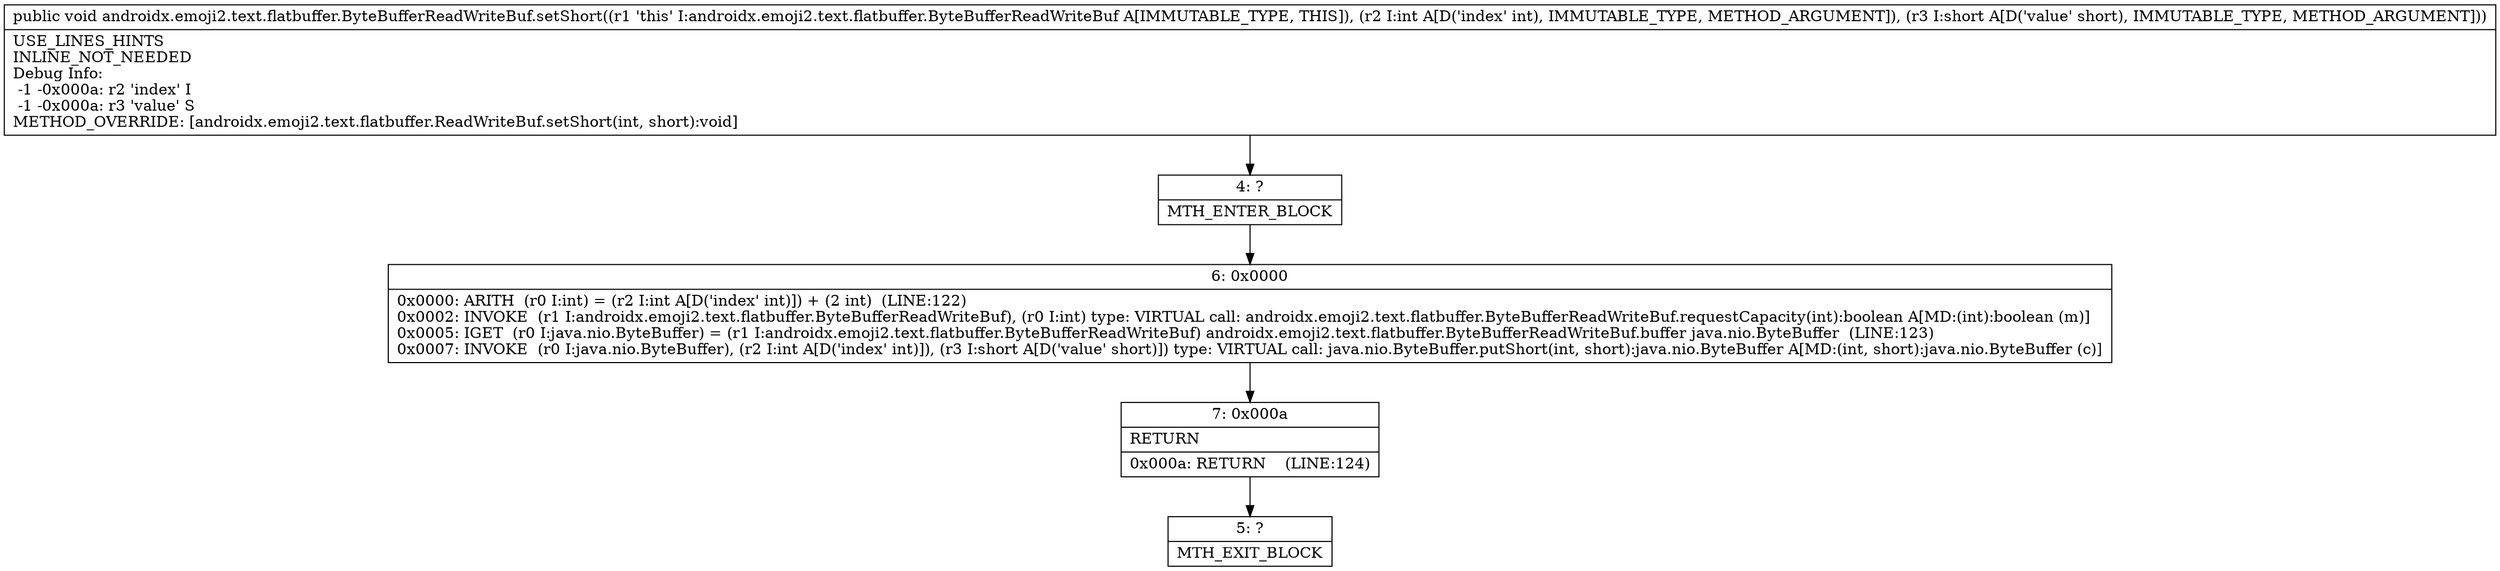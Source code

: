 digraph "CFG forandroidx.emoji2.text.flatbuffer.ByteBufferReadWriteBuf.setShort(IS)V" {
Node_4 [shape=record,label="{4\:\ ?|MTH_ENTER_BLOCK\l}"];
Node_6 [shape=record,label="{6\:\ 0x0000|0x0000: ARITH  (r0 I:int) = (r2 I:int A[D('index' int)]) + (2 int)  (LINE:122)\l0x0002: INVOKE  (r1 I:androidx.emoji2.text.flatbuffer.ByteBufferReadWriteBuf), (r0 I:int) type: VIRTUAL call: androidx.emoji2.text.flatbuffer.ByteBufferReadWriteBuf.requestCapacity(int):boolean A[MD:(int):boolean (m)]\l0x0005: IGET  (r0 I:java.nio.ByteBuffer) = (r1 I:androidx.emoji2.text.flatbuffer.ByteBufferReadWriteBuf) androidx.emoji2.text.flatbuffer.ByteBufferReadWriteBuf.buffer java.nio.ByteBuffer  (LINE:123)\l0x0007: INVOKE  (r0 I:java.nio.ByteBuffer), (r2 I:int A[D('index' int)]), (r3 I:short A[D('value' short)]) type: VIRTUAL call: java.nio.ByteBuffer.putShort(int, short):java.nio.ByteBuffer A[MD:(int, short):java.nio.ByteBuffer (c)]\l}"];
Node_7 [shape=record,label="{7\:\ 0x000a|RETURN\l|0x000a: RETURN    (LINE:124)\l}"];
Node_5 [shape=record,label="{5\:\ ?|MTH_EXIT_BLOCK\l}"];
MethodNode[shape=record,label="{public void androidx.emoji2.text.flatbuffer.ByteBufferReadWriteBuf.setShort((r1 'this' I:androidx.emoji2.text.flatbuffer.ByteBufferReadWriteBuf A[IMMUTABLE_TYPE, THIS]), (r2 I:int A[D('index' int), IMMUTABLE_TYPE, METHOD_ARGUMENT]), (r3 I:short A[D('value' short), IMMUTABLE_TYPE, METHOD_ARGUMENT]))  | USE_LINES_HINTS\lINLINE_NOT_NEEDED\lDebug Info:\l  \-1 \-0x000a: r2 'index' I\l  \-1 \-0x000a: r3 'value' S\lMETHOD_OVERRIDE: [androidx.emoji2.text.flatbuffer.ReadWriteBuf.setShort(int, short):void]\l}"];
MethodNode -> Node_4;Node_4 -> Node_6;
Node_6 -> Node_7;
Node_7 -> Node_5;
}

